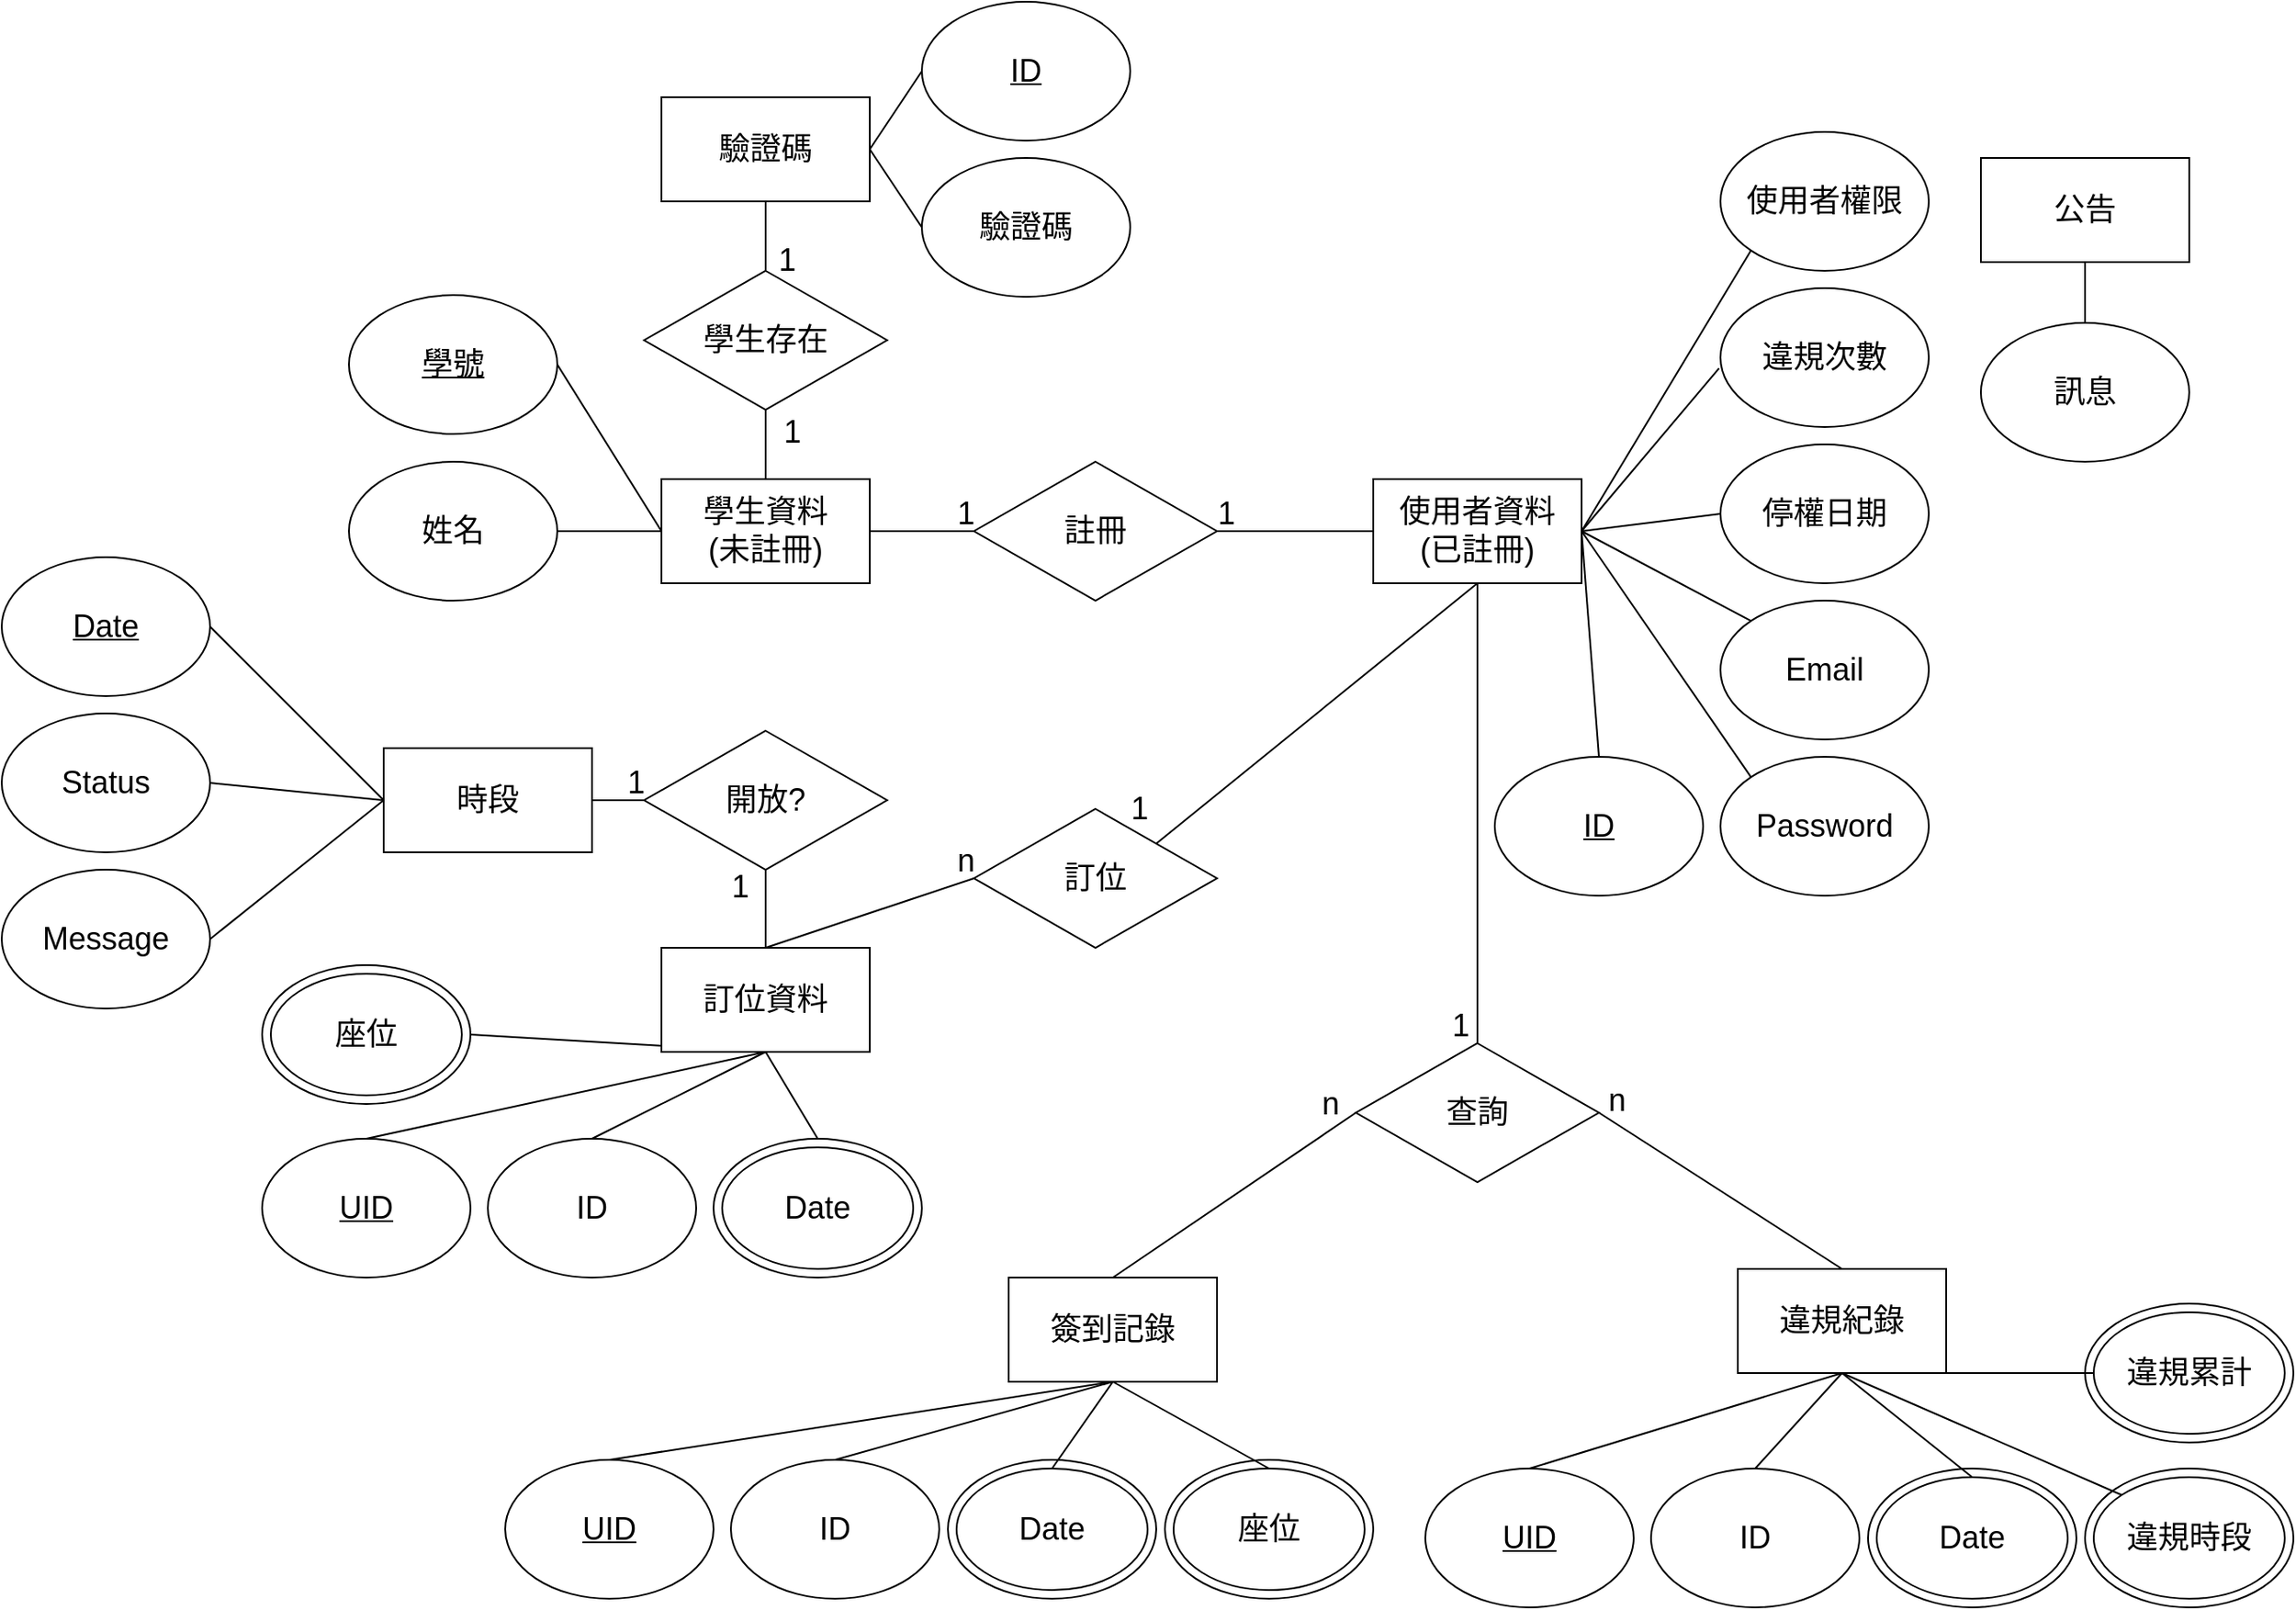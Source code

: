 <mxfile version="20.4.0" type="github">
  <diagram id="5ADNRIrwKo4BUk_Wc0mp" name="第1頁">
    <mxGraphModel dx="3231" dy="1077" grid="1" gridSize="10" guides="1" tooltips="1" connect="1" arrows="1" fold="1" page="1" pageScale="1" pageWidth="1200" pageHeight="1920" math="0" shadow="0">
      <root>
        <mxCell id="0" />
        <mxCell id="1" parent="0" />
        <mxCell id="M9pmbbjtFFn-RSWCnqM8-48" value="" style="endArrow=none;html=1;rounded=0;fontSize=18;exitX=1;exitY=0.5;exitDx=0;exitDy=0;entryX=0.5;entryY=1;entryDx=0;entryDy=0;" edge="1" parent="1" source="M9pmbbjtFFn-RSWCnqM8-46" target="M9pmbbjtFFn-RSWCnqM8-32">
          <mxGeometry width="50" height="50" relative="1" as="geometry">
            <mxPoint x="240" y="605" as="sourcePoint" />
            <mxPoint x="340" y="615" as="targetPoint" />
          </mxGeometry>
        </mxCell>
        <mxCell id="M9pmbbjtFFn-RSWCnqM8-24" value="" style="endArrow=none;html=1;rounded=0;fontSize=18;exitX=0.5;exitY=0;exitDx=0;exitDy=0;entryX=1;entryY=0.5;entryDx=0;entryDy=0;" edge="1" parent="1" source="M9pmbbjtFFn-RSWCnqM8-16" target="M9pmbbjtFFn-RSWCnqM8-10">
          <mxGeometry width="50" height="50" relative="1" as="geometry">
            <mxPoint x="730" y="393.82" as="sourcePoint" />
            <mxPoint x="820" y="393.82" as="targetPoint" />
          </mxGeometry>
        </mxCell>
        <mxCell id="M9pmbbjtFFn-RSWCnqM8-1" value="&lt;font style=&quot;font-size: 18px;&quot;&gt;學生資料&lt;br&gt;(未註冊)&lt;br&gt;&lt;/font&gt;" style="rounded=0;whiteSpace=wrap;html=1;" vertex="1" parent="1">
          <mxGeometry x="280" y="285" width="120" height="60" as="geometry" />
        </mxCell>
        <mxCell id="M9pmbbjtFFn-RSWCnqM8-3" value="&lt;u&gt;學號&lt;/u&gt;" style="ellipse;whiteSpace=wrap;html=1;fontSize=18;" vertex="1" parent="1">
          <mxGeometry x="100" y="179" width="120" height="80" as="geometry" />
        </mxCell>
        <mxCell id="M9pmbbjtFFn-RSWCnqM8-6" value="" style="endArrow=none;html=1;rounded=0;fontSize=18;entryX=0;entryY=0.5;entryDx=0;entryDy=0;exitX=1;exitY=0.5;exitDx=0;exitDy=0;" edge="1" parent="1" source="M9pmbbjtFFn-RSWCnqM8-3" target="M9pmbbjtFFn-RSWCnqM8-1">
          <mxGeometry width="50" height="50" relative="1" as="geometry">
            <mxPoint x="560" y="495" as="sourcePoint" />
            <mxPoint x="610" y="445" as="targetPoint" />
          </mxGeometry>
        </mxCell>
        <mxCell id="M9pmbbjtFFn-RSWCnqM8-7" value="姓名" style="ellipse;whiteSpace=wrap;html=1;fontSize=18;" vertex="1" parent="1">
          <mxGeometry x="100" y="275" width="120" height="80" as="geometry" />
        </mxCell>
        <mxCell id="M9pmbbjtFFn-RSWCnqM8-8" value="" style="endArrow=none;html=1;rounded=0;fontSize=18;entryX=0;entryY=0.5;entryDx=0;entryDy=0;exitX=1;exitY=0.5;exitDx=0;exitDy=0;" edge="1" parent="1" source="M9pmbbjtFFn-RSWCnqM8-7" target="M9pmbbjtFFn-RSWCnqM8-1">
          <mxGeometry width="50" height="50" relative="1" as="geometry">
            <mxPoint x="280" y="405" as="sourcePoint" />
            <mxPoint x="350" y="355" as="targetPoint" />
          </mxGeometry>
        </mxCell>
        <mxCell id="M9pmbbjtFFn-RSWCnqM8-9" value="註冊" style="rhombus;whiteSpace=wrap;html=1;fontSize=18;" vertex="1" parent="1">
          <mxGeometry x="460" y="275" width="140" height="80" as="geometry" />
        </mxCell>
        <mxCell id="M9pmbbjtFFn-RSWCnqM8-10" value="使用者資料&lt;br&gt;(已註冊)" style="rounded=0;whiteSpace=wrap;html=1;fontSize=18;" vertex="1" parent="1">
          <mxGeometry x="690" y="285" width="120" height="60" as="geometry" />
        </mxCell>
        <mxCell id="M9pmbbjtFFn-RSWCnqM8-11" value="" style="endArrow=none;html=1;rounded=0;fontSize=18;entryX=0;entryY=0.5;entryDx=0;entryDy=0;exitX=1;exitY=0.5;exitDx=0;exitDy=0;" edge="1" parent="1" source="M9pmbbjtFFn-RSWCnqM8-1" target="M9pmbbjtFFn-RSWCnqM8-9">
          <mxGeometry width="50" height="50" relative="1" as="geometry">
            <mxPoint x="600" y="535" as="sourcePoint" />
            <mxPoint x="650" y="485" as="targetPoint" />
          </mxGeometry>
        </mxCell>
        <mxCell id="M9pmbbjtFFn-RSWCnqM8-12" value="" style="endArrow=none;html=1;rounded=0;fontSize=18;exitX=1;exitY=0.5;exitDx=0;exitDy=0;" edge="1" parent="1" source="M9pmbbjtFFn-RSWCnqM8-9">
          <mxGeometry width="50" height="50" relative="1" as="geometry">
            <mxPoint x="630" y="375" as="sourcePoint" />
            <mxPoint x="690" y="315" as="targetPoint" />
          </mxGeometry>
        </mxCell>
        <mxCell id="M9pmbbjtFFn-RSWCnqM8-13" value="1" style="text;html=1;align=center;verticalAlign=middle;resizable=0;points=[];autosize=1;strokeColor=none;fillColor=none;fontSize=18;" vertex="1" parent="1">
          <mxGeometry x="440" y="285" width="30" height="40" as="geometry" />
        </mxCell>
        <mxCell id="M9pmbbjtFFn-RSWCnqM8-14" value="1" style="text;html=1;align=center;verticalAlign=middle;resizable=0;points=[];autosize=1;strokeColor=none;fillColor=none;fontSize=18;" vertex="1" parent="1">
          <mxGeometry x="590" y="285" width="30" height="40" as="geometry" />
        </mxCell>
        <mxCell id="M9pmbbjtFFn-RSWCnqM8-15" value="停權日期" style="ellipse;whiteSpace=wrap;html=1;fontSize=18;" vertex="1" parent="1">
          <mxGeometry x="890" y="265" width="120" height="80" as="geometry" />
        </mxCell>
        <mxCell id="M9pmbbjtFFn-RSWCnqM8-16" value="&lt;u&gt;ID&lt;/u&gt;" style="ellipse;whiteSpace=wrap;html=1;fontSize=18;" vertex="1" parent="1">
          <mxGeometry x="760" y="445" width="120" height="80" as="geometry" />
        </mxCell>
        <mxCell id="M9pmbbjtFFn-RSWCnqM8-17" value="Password" style="ellipse;whiteSpace=wrap;html=1;fontSize=18;" vertex="1" parent="1">
          <mxGeometry x="890" y="445" width="120" height="80" as="geometry" />
        </mxCell>
        <mxCell id="M9pmbbjtFFn-RSWCnqM8-21" value="違規次數" style="ellipse;whiteSpace=wrap;html=1;fontSize=18;" vertex="1" parent="1">
          <mxGeometry x="890" y="175" width="120" height="80" as="geometry" />
        </mxCell>
        <mxCell id="M9pmbbjtFFn-RSWCnqM8-23" value="使用者權限" style="ellipse;whiteSpace=wrap;html=1;fontSize=18;" vertex="1" parent="1">
          <mxGeometry x="890" y="85" width="120" height="80" as="geometry" />
        </mxCell>
        <mxCell id="M9pmbbjtFFn-RSWCnqM8-25" value="" style="endArrow=none;html=1;rounded=0;fontSize=18;exitX=0;exitY=0;exitDx=0;exitDy=0;entryX=1;entryY=0.5;entryDx=0;entryDy=0;" edge="1" parent="1" source="M9pmbbjtFFn-RSWCnqM8-17" target="M9pmbbjtFFn-RSWCnqM8-10">
          <mxGeometry width="50" height="50" relative="1" as="geometry">
            <mxPoint x="820" y="425" as="sourcePoint" />
            <mxPoint x="820" y="325" as="targetPoint" />
          </mxGeometry>
        </mxCell>
        <mxCell id="M9pmbbjtFFn-RSWCnqM8-26" value="" style="endArrow=none;html=1;rounded=0;fontSize=18;exitX=0;exitY=0.5;exitDx=0;exitDy=0;entryX=1;entryY=0.5;entryDx=0;entryDy=0;" edge="1" parent="1" source="M9pmbbjtFFn-RSWCnqM8-15" target="M9pmbbjtFFn-RSWCnqM8-10">
          <mxGeometry width="50" height="50" relative="1" as="geometry">
            <mxPoint x="900.0" y="465" as="sourcePoint" />
            <mxPoint x="830" y="315" as="targetPoint" />
          </mxGeometry>
        </mxCell>
        <mxCell id="M9pmbbjtFFn-RSWCnqM8-27" value="" style="endArrow=none;html=1;rounded=0;fontSize=18;exitX=-0.007;exitY=0.577;exitDx=0;exitDy=0;exitPerimeter=0;" edge="1" parent="1" source="M9pmbbjtFFn-RSWCnqM8-21">
          <mxGeometry width="50" height="50" relative="1" as="geometry">
            <mxPoint x="900" y="375" as="sourcePoint" />
            <mxPoint x="810" y="315" as="targetPoint" />
          </mxGeometry>
        </mxCell>
        <mxCell id="M9pmbbjtFFn-RSWCnqM8-28" value="" style="endArrow=none;html=1;rounded=0;fontSize=18;exitX=0;exitY=1;exitDx=0;exitDy=0;entryX=1;entryY=0.5;entryDx=0;entryDy=0;" edge="1" parent="1" source="M9pmbbjtFFn-RSWCnqM8-23" target="M9pmbbjtFFn-RSWCnqM8-10">
          <mxGeometry width="50" height="50" relative="1" as="geometry">
            <mxPoint x="899.16" y="291.16" as="sourcePoint" />
            <mxPoint x="820" y="325" as="targetPoint" />
          </mxGeometry>
        </mxCell>
        <mxCell id="M9pmbbjtFFn-RSWCnqM8-30" value="Email" style="ellipse;whiteSpace=wrap;html=1;fontSize=18;" vertex="1" parent="1">
          <mxGeometry x="890" y="355" width="120" height="80" as="geometry" />
        </mxCell>
        <mxCell id="M9pmbbjtFFn-RSWCnqM8-31" value="" style="endArrow=none;html=1;rounded=0;fontSize=18;exitX=0;exitY=0;exitDx=0;exitDy=0;entryX=1;entryY=0.5;entryDx=0;entryDy=0;" edge="1" parent="1" source="M9pmbbjtFFn-RSWCnqM8-30" target="M9pmbbjtFFn-RSWCnqM8-10">
          <mxGeometry width="50" height="50" relative="1" as="geometry">
            <mxPoint x="900" y="375" as="sourcePoint" />
            <mxPoint x="820" y="325" as="targetPoint" />
          </mxGeometry>
        </mxCell>
        <mxCell id="M9pmbbjtFFn-RSWCnqM8-32" value="&lt;font style=&quot;font-size: 18px;&quot;&gt;訂位資料&lt;br&gt;&lt;/font&gt;" style="rounded=0;whiteSpace=wrap;html=1;" vertex="1" parent="1">
          <mxGeometry x="280" y="555" width="120" height="60" as="geometry" />
        </mxCell>
        <mxCell id="M9pmbbjtFFn-RSWCnqM8-33" value="&lt;u&gt;UID&lt;br&gt;&lt;/u&gt;" style="ellipse;whiteSpace=wrap;html=1;fontSize=18;" vertex="1" parent="1">
          <mxGeometry x="50" y="665" width="120" height="80" as="geometry" />
        </mxCell>
        <mxCell id="M9pmbbjtFFn-RSWCnqM8-34" value="" style="endArrow=none;html=1;rounded=0;fontSize=18;entryX=0.5;entryY=1;entryDx=0;entryDy=0;exitX=0.5;exitY=0;exitDx=0;exitDy=0;" edge="1" parent="1" source="M9pmbbjtFFn-RSWCnqM8-33" target="M9pmbbjtFFn-RSWCnqM8-32">
          <mxGeometry width="50" height="50" relative="1" as="geometry">
            <mxPoint x="250" y="705" as="sourcePoint" />
            <mxPoint x="320" y="655" as="targetPoint" />
          </mxGeometry>
        </mxCell>
        <mxCell id="M9pmbbjtFFn-RSWCnqM8-35" value="訂位" style="rhombus;whiteSpace=wrap;html=1;fontSize=18;" vertex="1" parent="1">
          <mxGeometry x="460" y="475" width="140" height="80" as="geometry" />
        </mxCell>
        <mxCell id="M9pmbbjtFFn-RSWCnqM8-36" value="ID" style="ellipse;whiteSpace=wrap;html=1;fontSize=18;" vertex="1" parent="1">
          <mxGeometry x="180" y="665" width="120" height="80" as="geometry" />
        </mxCell>
        <mxCell id="M9pmbbjtFFn-RSWCnqM8-37" value="" style="endArrow=none;html=1;rounded=0;fontSize=18;entryX=0.5;entryY=1;entryDx=0;entryDy=0;exitX=0.5;exitY=0;exitDx=0;exitDy=0;" edge="1" parent="1" source="M9pmbbjtFFn-RSWCnqM8-36" target="M9pmbbjtFFn-RSWCnqM8-32">
          <mxGeometry width="50" height="50" relative="1" as="geometry">
            <mxPoint x="260" y="685" as="sourcePoint" />
            <mxPoint x="350" y="625" as="targetPoint" />
          </mxGeometry>
        </mxCell>
        <mxCell id="M9pmbbjtFFn-RSWCnqM8-38" value="" style="endArrow=none;html=1;rounded=0;fontSize=18;entryX=0.5;entryY=1;entryDx=0;entryDy=0;exitX=1;exitY=0;exitDx=0;exitDy=0;" edge="1" parent="1" source="M9pmbbjtFFn-RSWCnqM8-35" target="M9pmbbjtFFn-RSWCnqM8-10">
          <mxGeometry width="50" height="50" relative="1" as="geometry">
            <mxPoint x="680" y="525" as="sourcePoint" />
            <mxPoint x="700" y="325" as="targetPoint" />
          </mxGeometry>
        </mxCell>
        <mxCell id="M9pmbbjtFFn-RSWCnqM8-39" value="" style="endArrow=none;html=1;rounded=0;fontSize=18;exitX=0.5;exitY=0;exitDx=0;exitDy=0;entryX=0;entryY=0.5;entryDx=0;entryDy=0;" edge="1" parent="1" source="M9pmbbjtFFn-RSWCnqM8-32" target="M9pmbbjtFFn-RSWCnqM8-35">
          <mxGeometry width="50" height="50" relative="1" as="geometry">
            <mxPoint x="540" y="485" as="sourcePoint" />
            <mxPoint x="700" y="355" as="targetPoint" />
          </mxGeometry>
        </mxCell>
        <mxCell id="M9pmbbjtFFn-RSWCnqM8-40" value="1" style="text;html=1;align=center;verticalAlign=middle;resizable=0;points=[];autosize=1;strokeColor=none;fillColor=none;fontSize=18;" vertex="1" parent="1">
          <mxGeometry x="540" y="455" width="30" height="40" as="geometry" />
        </mxCell>
        <mxCell id="M9pmbbjtFFn-RSWCnqM8-41" value="n" style="text;html=1;align=center;verticalAlign=middle;resizable=0;points=[];autosize=1;strokeColor=none;fillColor=none;fontSize=18;" vertex="1" parent="1">
          <mxGeometry x="440" y="485" width="30" height="40" as="geometry" />
        </mxCell>
        <mxCell id="M9pmbbjtFFn-RSWCnqM8-44" value="Date" style="ellipse;whiteSpace=wrap;html=1;fontSize=18;" vertex="1" parent="1">
          <mxGeometry x="310" y="665" width="120" height="80" as="geometry" />
        </mxCell>
        <mxCell id="M9pmbbjtFFn-RSWCnqM8-45" value="" style="endArrow=none;html=1;rounded=0;fontSize=18;entryX=0.5;entryY=1;entryDx=0;entryDy=0;exitX=0.5;exitY=0;exitDx=0;exitDy=0;" edge="1" parent="1" source="M9pmbbjtFFn-RSWCnqM8-44" target="M9pmbbjtFFn-RSWCnqM8-32">
          <mxGeometry width="50" height="50" relative="1" as="geometry">
            <mxPoint x="330" y="675" as="sourcePoint" />
            <mxPoint x="350" y="625" as="targetPoint" />
          </mxGeometry>
        </mxCell>
        <mxCell id="M9pmbbjtFFn-RSWCnqM8-46" value="座位" style="ellipse;whiteSpace=wrap;html=1;fontSize=18;" vertex="1" parent="1">
          <mxGeometry x="50" y="565" width="120" height="80" as="geometry" />
        </mxCell>
        <mxCell id="M9pmbbjtFFn-RSWCnqM8-49" value="" style="ellipse;whiteSpace=wrap;html=1;fontSize=18;fillColor=none;" vertex="1" parent="1">
          <mxGeometry x="55" y="570" width="110" height="70" as="geometry" />
        </mxCell>
        <mxCell id="M9pmbbjtFFn-RSWCnqM8-50" value="" style="ellipse;whiteSpace=wrap;html=1;fontSize=18;fillColor=none;" vertex="1" parent="1">
          <mxGeometry x="315" y="670" width="110" height="70" as="geometry" />
        </mxCell>
        <mxCell id="M9pmbbjtFFn-RSWCnqM8-51" value="學生存在" style="rhombus;whiteSpace=wrap;html=1;fontSize=18;" vertex="1" parent="1">
          <mxGeometry x="270" y="165" width="140" height="80" as="geometry" />
        </mxCell>
        <mxCell id="M9pmbbjtFFn-RSWCnqM8-52" value="" style="endArrow=none;html=1;rounded=0;fontSize=18;entryX=0.5;entryY=1;entryDx=0;entryDy=0;exitX=0.5;exitY=0;exitDx=0;exitDy=0;" edge="1" parent="1" source="M9pmbbjtFFn-RSWCnqM8-1" target="M9pmbbjtFFn-RSWCnqM8-51">
          <mxGeometry width="50" height="50" relative="1" as="geometry">
            <mxPoint x="320.0" y="255" as="sourcePoint" />
            <mxPoint x="380.0" y="255" as="targetPoint" />
          </mxGeometry>
        </mxCell>
        <mxCell id="M9pmbbjtFFn-RSWCnqM8-53" value="驗證碼" style="rounded=0;whiteSpace=wrap;html=1;fontSize=18;" vertex="1" parent="1">
          <mxGeometry x="280" y="65" width="120" height="60" as="geometry" />
        </mxCell>
        <mxCell id="M9pmbbjtFFn-RSWCnqM8-54" value="" style="endArrow=none;html=1;rounded=0;fontSize=18;entryX=0.5;entryY=1;entryDx=0;entryDy=0;" edge="1" parent="1" source="M9pmbbjtFFn-RSWCnqM8-51" target="M9pmbbjtFFn-RSWCnqM8-53">
          <mxGeometry width="50" height="50" relative="1" as="geometry">
            <mxPoint x="410.0" y="325" as="sourcePoint" />
            <mxPoint x="470.0" y="325" as="targetPoint" />
          </mxGeometry>
        </mxCell>
        <mxCell id="M9pmbbjtFFn-RSWCnqM8-55" value="1" style="text;html=1;align=center;verticalAlign=middle;resizable=0;points=[];autosize=1;strokeColor=none;fillColor=none;fontSize=18;" vertex="1" parent="1">
          <mxGeometry x="340" y="238" width="30" height="40" as="geometry" />
        </mxCell>
        <mxCell id="M9pmbbjtFFn-RSWCnqM8-56" value="1" style="text;html=1;align=center;verticalAlign=middle;resizable=0;points=[];autosize=1;strokeColor=none;fillColor=none;fontSize=18;" vertex="1" parent="1">
          <mxGeometry x="337" y="139" width="30" height="40" as="geometry" />
        </mxCell>
        <mxCell id="M9pmbbjtFFn-RSWCnqM8-57" value="&lt;u&gt;ID&lt;/u&gt;" style="ellipse;whiteSpace=wrap;html=1;fontSize=18;" vertex="1" parent="1">
          <mxGeometry x="430" y="10" width="120" height="80" as="geometry" />
        </mxCell>
        <mxCell id="M9pmbbjtFFn-RSWCnqM8-58" value="驗證碼" style="ellipse;whiteSpace=wrap;html=1;fontSize=18;" vertex="1" parent="1">
          <mxGeometry x="430" y="100" width="120" height="80" as="geometry" />
        </mxCell>
        <mxCell id="M9pmbbjtFFn-RSWCnqM8-59" value="" style="endArrow=none;html=1;rounded=0;fontSize=18;exitX=1;exitY=0.5;exitDx=0;exitDy=0;entryX=0;entryY=0.5;entryDx=0;entryDy=0;" edge="1" parent="1" source="M9pmbbjtFFn-RSWCnqM8-53" target="M9pmbbjtFFn-RSWCnqM8-57">
          <mxGeometry width="50" height="50" relative="1" as="geometry">
            <mxPoint x="610.0" y="325" as="sourcePoint" />
            <mxPoint x="700.0" y="325" as="targetPoint" />
          </mxGeometry>
        </mxCell>
        <mxCell id="M9pmbbjtFFn-RSWCnqM8-61" value="" style="endArrow=none;html=1;rounded=0;fontSize=18;exitX=1;exitY=0.5;exitDx=0;exitDy=0;entryX=0;entryY=0.5;entryDx=0;entryDy=0;" edge="1" parent="1" source="M9pmbbjtFFn-RSWCnqM8-53" target="M9pmbbjtFFn-RSWCnqM8-58">
          <mxGeometry width="50" height="50" relative="1" as="geometry">
            <mxPoint x="410.0" y="105" as="sourcePoint" />
            <mxPoint x="440.0" y="45" as="targetPoint" />
          </mxGeometry>
        </mxCell>
        <mxCell id="M9pmbbjtFFn-RSWCnqM8-63" value="查詢" style="rhombus;whiteSpace=wrap;html=1;fontSize=18;" vertex="1" parent="1">
          <mxGeometry x="680" y="610" width="140" height="80" as="geometry" />
        </mxCell>
        <mxCell id="M9pmbbjtFFn-RSWCnqM8-64" value="" style="endArrow=none;html=1;rounded=0;fontSize=18;entryX=0.5;entryY=1;entryDx=0;entryDy=0;exitX=0.5;exitY=0;exitDx=0;exitDy=0;" edge="1" parent="1" source="M9pmbbjtFFn-RSWCnqM8-63" target="M9pmbbjtFFn-RSWCnqM8-10">
          <mxGeometry width="50" height="50" relative="1" as="geometry">
            <mxPoint x="575" y="505" as="sourcePoint" />
            <mxPoint x="700" y="355.0" as="targetPoint" />
          </mxGeometry>
        </mxCell>
        <mxCell id="M9pmbbjtFFn-RSWCnqM8-65" value="1" style="text;html=1;align=center;verticalAlign=middle;resizable=0;points=[];autosize=1;strokeColor=none;fillColor=none;fontSize=18;" vertex="1" parent="1">
          <mxGeometry x="725" y="580" width="30" height="40" as="geometry" />
        </mxCell>
        <mxCell id="M9pmbbjtFFn-RSWCnqM8-66" value="&lt;font style=&quot;font-size: 18px;&quot;&gt;簽到記錄&lt;br&gt;&lt;/font&gt;" style="rounded=0;whiteSpace=wrap;html=1;" vertex="1" parent="1">
          <mxGeometry x="480" y="745" width="120" height="60" as="geometry" />
        </mxCell>
        <mxCell id="M9pmbbjtFFn-RSWCnqM8-67" value="" style="endArrow=none;html=1;rounded=0;fontSize=18;entryX=0;entryY=0.5;entryDx=0;entryDy=0;exitX=0.5;exitY=0;exitDx=0;exitDy=0;" edge="1" parent="1" source="M9pmbbjtFFn-RSWCnqM8-66" target="M9pmbbjtFFn-RSWCnqM8-63">
          <mxGeometry width="50" height="50" relative="1" as="geometry">
            <mxPoint x="575" y="505" as="sourcePoint" />
            <mxPoint x="760.0" y="355.0" as="targetPoint" />
          </mxGeometry>
        </mxCell>
        <mxCell id="M9pmbbjtFFn-RSWCnqM8-68" value="n" style="text;html=1;align=center;verticalAlign=middle;resizable=0;points=[];autosize=1;strokeColor=none;fillColor=none;fontSize=18;" vertex="1" parent="1">
          <mxGeometry x="650" y="625" width="30" height="40" as="geometry" />
        </mxCell>
        <mxCell id="M9pmbbjtFFn-RSWCnqM8-69" value="&lt;u&gt;UID&lt;/u&gt;" style="ellipse;whiteSpace=wrap;html=1;fontSize=18;" vertex="1" parent="1">
          <mxGeometry x="190" y="850" width="120" height="80" as="geometry" />
        </mxCell>
        <mxCell id="M9pmbbjtFFn-RSWCnqM8-70" value="" style="endArrow=none;html=1;rounded=0;fontSize=18;entryX=0.5;entryY=1;entryDx=0;entryDy=0;exitX=0.5;exitY=0;exitDx=0;exitDy=0;" edge="1" parent="1" source="M9pmbbjtFFn-RSWCnqM8-69" target="M9pmbbjtFFn-RSWCnqM8-66">
          <mxGeometry width="50" height="50" relative="1" as="geometry">
            <mxPoint x="490" y="770" as="sourcePoint" />
            <mxPoint x="480" y="820" as="targetPoint" />
          </mxGeometry>
        </mxCell>
        <mxCell id="M9pmbbjtFFn-RSWCnqM8-71" value="ID" style="ellipse;whiteSpace=wrap;html=1;fontSize=18;" vertex="1" parent="1">
          <mxGeometry x="320" y="850" width="120" height="80" as="geometry" />
        </mxCell>
        <mxCell id="M9pmbbjtFFn-RSWCnqM8-72" value="" style="endArrow=none;html=1;rounded=0;fontSize=18;exitX=0.5;exitY=0;exitDx=0;exitDy=0;entryX=0.5;entryY=1;entryDx=0;entryDy=0;" edge="1" parent="1" source="M9pmbbjtFFn-RSWCnqM8-71" target="M9pmbbjtFFn-RSWCnqM8-66">
          <mxGeometry width="50" height="50" relative="1" as="geometry">
            <mxPoint x="347" y="865" as="sourcePoint" />
            <mxPoint x="480" y="820" as="targetPoint" />
          </mxGeometry>
        </mxCell>
        <mxCell id="M9pmbbjtFFn-RSWCnqM8-74" value="Date" style="ellipse;whiteSpace=wrap;html=1;fontSize=18;" vertex="1" parent="1">
          <mxGeometry x="445" y="850" width="120" height="80" as="geometry" />
        </mxCell>
        <mxCell id="M9pmbbjtFFn-RSWCnqM8-75" value="" style="ellipse;whiteSpace=wrap;html=1;fontSize=18;fillColor=none;" vertex="1" parent="1">
          <mxGeometry x="450" y="855" width="110" height="70" as="geometry" />
        </mxCell>
        <mxCell id="M9pmbbjtFFn-RSWCnqM8-76" value="座位" style="ellipse;whiteSpace=wrap;html=1;fontSize=18;" vertex="1" parent="1">
          <mxGeometry x="570" y="850" width="120" height="80" as="geometry" />
        </mxCell>
        <mxCell id="M9pmbbjtFFn-RSWCnqM8-77" value="" style="ellipse;whiteSpace=wrap;html=1;fontSize=18;fillColor=none;" vertex="1" parent="1">
          <mxGeometry x="575" y="855" width="110" height="70" as="geometry" />
        </mxCell>
        <mxCell id="M9pmbbjtFFn-RSWCnqM8-78" value="" style="endArrow=none;html=1;rounded=0;fontSize=18;entryX=0.5;entryY=0;entryDx=0;entryDy=0;exitX=0.5;exitY=1;exitDx=0;exitDy=0;" edge="1" parent="1" source="M9pmbbjtFFn-RSWCnqM8-66" target="M9pmbbjtFFn-RSWCnqM8-75">
          <mxGeometry width="50" height="50" relative="1" as="geometry">
            <mxPoint x="480" y="820" as="sourcePoint" />
            <mxPoint x="490" y="830" as="targetPoint" />
          </mxGeometry>
        </mxCell>
        <mxCell id="M9pmbbjtFFn-RSWCnqM8-79" value="" style="endArrow=none;html=1;rounded=0;fontSize=18;entryX=0.5;entryY=0;entryDx=0;entryDy=0;exitX=0.5;exitY=1;exitDx=0;exitDy=0;" edge="1" parent="1" source="M9pmbbjtFFn-RSWCnqM8-66" target="M9pmbbjtFFn-RSWCnqM8-77">
          <mxGeometry width="50" height="50" relative="1" as="geometry">
            <mxPoint x="480" y="820" as="sourcePoint" />
            <mxPoint x="615" y="870" as="targetPoint" />
          </mxGeometry>
        </mxCell>
        <mxCell id="M9pmbbjtFFn-RSWCnqM8-80" value="&lt;font style=&quot;font-size: 18px;&quot;&gt;違規紀錄&lt;br&gt;&lt;/font&gt;" style="rounded=0;whiteSpace=wrap;html=1;" vertex="1" parent="1">
          <mxGeometry x="900" y="740" width="120" height="60" as="geometry" />
        </mxCell>
        <mxCell id="M9pmbbjtFFn-RSWCnqM8-81" value="開放?" style="rhombus;whiteSpace=wrap;html=1;fontSize=18;" vertex="1" parent="1">
          <mxGeometry x="270" y="430" width="140" height="80" as="geometry" />
        </mxCell>
        <mxCell id="M9pmbbjtFFn-RSWCnqM8-82" value="" style="endArrow=none;html=1;rounded=0;fontSize=18;exitX=0.5;exitY=0;exitDx=0;exitDy=0;entryX=0.5;entryY=1;entryDx=0;entryDy=0;" edge="1" parent="1" source="M9pmbbjtFFn-RSWCnqM8-32" target="M9pmbbjtFFn-RSWCnqM8-81">
          <mxGeometry width="50" height="50" relative="1" as="geometry">
            <mxPoint x="350" y="565" as="sourcePoint" />
            <mxPoint x="470" y="525" as="targetPoint" />
          </mxGeometry>
        </mxCell>
        <mxCell id="M9pmbbjtFFn-RSWCnqM8-83" value="&lt;font style=&quot;font-size: 18px;&quot;&gt;時段&lt;br&gt;&lt;/font&gt;" style="rounded=0;whiteSpace=wrap;html=1;" vertex="1" parent="1">
          <mxGeometry x="120" y="440" width="120" height="60" as="geometry" />
        </mxCell>
        <mxCell id="M9pmbbjtFFn-RSWCnqM8-84" value="" style="endArrow=none;html=1;rounded=0;fontSize=18;exitX=1;exitY=0.5;exitDx=0;exitDy=0;entryX=0;entryY=0.5;entryDx=0;entryDy=0;" edge="1" parent="1" source="M9pmbbjtFFn-RSWCnqM8-83" target="M9pmbbjtFFn-RSWCnqM8-81">
          <mxGeometry width="50" height="50" relative="1" as="geometry">
            <mxPoint x="350" y="565" as="sourcePoint" />
            <mxPoint x="470" y="525" as="targetPoint" />
          </mxGeometry>
        </mxCell>
        <mxCell id="M9pmbbjtFFn-RSWCnqM8-85" value="1" style="text;html=1;align=center;verticalAlign=middle;resizable=0;points=[];autosize=1;strokeColor=none;fillColor=none;fontSize=18;" vertex="1" parent="1">
          <mxGeometry x="310" y="500" width="30" height="40" as="geometry" />
        </mxCell>
        <mxCell id="M9pmbbjtFFn-RSWCnqM8-86" value="1" style="text;html=1;align=center;verticalAlign=middle;resizable=0;points=[];autosize=1;strokeColor=none;fillColor=none;fontSize=18;" vertex="1" parent="1">
          <mxGeometry x="250" y="440" width="30" height="40" as="geometry" />
        </mxCell>
        <mxCell id="M9pmbbjtFFn-RSWCnqM8-88" value="&lt;u&gt;Date&lt;/u&gt;" style="ellipse;whiteSpace=wrap;html=1;fontSize=18;" vertex="1" parent="1">
          <mxGeometry x="-100" y="330" width="120" height="80" as="geometry" />
        </mxCell>
        <mxCell id="M9pmbbjtFFn-RSWCnqM8-89" value="Status" style="ellipse;whiteSpace=wrap;html=1;fontSize=18;" vertex="1" parent="1">
          <mxGeometry x="-100" y="420" width="120" height="80" as="geometry" />
        </mxCell>
        <mxCell id="M9pmbbjtFFn-RSWCnqM8-90" value="Message" style="ellipse;whiteSpace=wrap;html=1;fontSize=18;" vertex="1" parent="1">
          <mxGeometry x="-100" y="510" width="120" height="80" as="geometry" />
        </mxCell>
        <mxCell id="M9pmbbjtFFn-RSWCnqM8-92" value="" style="endArrow=none;html=1;rounded=0;fontSize=18;exitX=1;exitY=0.5;exitDx=0;exitDy=0;entryX=0;entryY=0.5;entryDx=0;entryDy=0;" edge="1" parent="1" source="M9pmbbjtFFn-RSWCnqM8-90" target="M9pmbbjtFFn-RSWCnqM8-83">
          <mxGeometry width="50" height="50" relative="1" as="geometry">
            <mxPoint x="180.0" y="615" as="sourcePoint" />
            <mxPoint x="350.0" y="625" as="targetPoint" />
          </mxGeometry>
        </mxCell>
        <mxCell id="M9pmbbjtFFn-RSWCnqM8-93" value="" style="endArrow=none;html=1;rounded=0;fontSize=18;exitX=1;exitY=0.5;exitDx=0;exitDy=0;entryX=0;entryY=0.5;entryDx=0;entryDy=0;" edge="1" parent="1" source="M9pmbbjtFFn-RSWCnqM8-89" target="M9pmbbjtFFn-RSWCnqM8-83">
          <mxGeometry width="50" height="50" relative="1" as="geometry">
            <mxPoint x="80.0" y="515" as="sourcePoint" />
            <mxPoint x="130.0" y="480" as="targetPoint" />
          </mxGeometry>
        </mxCell>
        <mxCell id="M9pmbbjtFFn-RSWCnqM8-94" value="" style="endArrow=none;html=1;rounded=0;fontSize=18;exitX=1;exitY=0.5;exitDx=0;exitDy=0;" edge="1" parent="1" source="M9pmbbjtFFn-RSWCnqM8-88">
          <mxGeometry width="50" height="50" relative="1" as="geometry">
            <mxPoint x="80.0" y="425" as="sourcePoint" />
            <mxPoint x="120" y="470" as="targetPoint" />
          </mxGeometry>
        </mxCell>
        <mxCell id="M9pmbbjtFFn-RSWCnqM8-95" value="" style="endArrow=none;html=1;rounded=0;fontSize=18;entryX=1;entryY=0.5;entryDx=0;entryDy=0;exitX=0.5;exitY=0;exitDx=0;exitDy=0;" edge="1" parent="1" source="M9pmbbjtFFn-RSWCnqM8-80" target="M9pmbbjtFFn-RSWCnqM8-63">
          <mxGeometry width="50" height="50" relative="1" as="geometry">
            <mxPoint x="550.0" y="755" as="sourcePoint" />
            <mxPoint x="690.0" y="660" as="targetPoint" />
          </mxGeometry>
        </mxCell>
        <mxCell id="M9pmbbjtFFn-RSWCnqM8-96" value="n" style="text;html=1;align=center;verticalAlign=middle;resizable=0;points=[];autosize=1;strokeColor=none;fillColor=none;fontSize=18;" vertex="1" parent="1">
          <mxGeometry x="815" y="623" width="30" height="40" as="geometry" />
        </mxCell>
        <mxCell id="M9pmbbjtFFn-RSWCnqM8-97" value="&lt;u&gt;UID&lt;/u&gt;" style="ellipse;whiteSpace=wrap;html=1;fontSize=18;" vertex="1" parent="1">
          <mxGeometry x="720" y="855" width="120" height="80" as="geometry" />
        </mxCell>
        <mxCell id="M9pmbbjtFFn-RSWCnqM8-98" value="ID" style="ellipse;whiteSpace=wrap;html=1;fontSize=18;" vertex="1" parent="1">
          <mxGeometry x="850" y="855" width="120" height="80" as="geometry" />
        </mxCell>
        <mxCell id="M9pmbbjtFFn-RSWCnqM8-99" value="Date" style="ellipse;whiteSpace=wrap;html=1;fontSize=18;" vertex="1" parent="1">
          <mxGeometry x="975" y="855" width="120" height="80" as="geometry" />
        </mxCell>
        <mxCell id="M9pmbbjtFFn-RSWCnqM8-100" value="" style="ellipse;whiteSpace=wrap;html=1;fontSize=18;fillColor=none;" vertex="1" parent="1">
          <mxGeometry x="980" y="860" width="110" height="70" as="geometry" />
        </mxCell>
        <mxCell id="M9pmbbjtFFn-RSWCnqM8-101" value="違規時段" style="ellipse;whiteSpace=wrap;html=1;fontSize=18;" vertex="1" parent="1">
          <mxGeometry x="1100" y="855" width="120" height="80" as="geometry" />
        </mxCell>
        <mxCell id="M9pmbbjtFFn-RSWCnqM8-102" value="" style="ellipse;whiteSpace=wrap;html=1;fontSize=18;fillColor=none;" vertex="1" parent="1">
          <mxGeometry x="1105" y="860" width="110" height="70" as="geometry" />
        </mxCell>
        <mxCell id="M9pmbbjtFFn-RSWCnqM8-104" value="違規累計" style="ellipse;whiteSpace=wrap;html=1;fontSize=18;" vertex="1" parent="1">
          <mxGeometry x="1100" y="760" width="120" height="80" as="geometry" />
        </mxCell>
        <mxCell id="M9pmbbjtFFn-RSWCnqM8-105" value="" style="ellipse;whiteSpace=wrap;html=1;fontSize=18;fillColor=none;" vertex="1" parent="1">
          <mxGeometry x="1105" y="765" width="110" height="70" as="geometry" />
        </mxCell>
        <mxCell id="M9pmbbjtFFn-RSWCnqM8-106" value="" style="endArrow=none;html=1;rounded=0;fontSize=18;entryX=0.5;entryY=1;entryDx=0;entryDy=0;exitX=0;exitY=0.5;exitDx=0;exitDy=0;" edge="1" parent="1" source="M9pmbbjtFFn-RSWCnqM8-105" target="M9pmbbjtFFn-RSWCnqM8-80">
          <mxGeometry width="50" height="50" relative="1" as="geometry">
            <mxPoint x="970" y="750" as="sourcePoint" />
            <mxPoint x="830" y="660" as="targetPoint" />
          </mxGeometry>
        </mxCell>
        <mxCell id="M9pmbbjtFFn-RSWCnqM8-107" value="" style="endArrow=none;html=1;rounded=0;fontSize=18;entryX=0.5;entryY=1;entryDx=0;entryDy=0;exitX=0;exitY=0;exitDx=0;exitDy=0;" edge="1" parent="1" source="M9pmbbjtFFn-RSWCnqM8-102" target="M9pmbbjtFFn-RSWCnqM8-80">
          <mxGeometry width="50" height="50" relative="1" as="geometry">
            <mxPoint x="1115.0" y="810" as="sourcePoint" />
            <mxPoint x="970" y="810" as="targetPoint" />
          </mxGeometry>
        </mxCell>
        <mxCell id="M9pmbbjtFFn-RSWCnqM8-108" value="" style="endArrow=none;html=1;rounded=0;fontSize=18;exitX=0.5;exitY=0;exitDx=0;exitDy=0;entryX=0.5;entryY=1;entryDx=0;entryDy=0;" edge="1" parent="1" source="M9pmbbjtFFn-RSWCnqM8-100" target="M9pmbbjtFFn-RSWCnqM8-80">
          <mxGeometry width="50" height="50" relative="1" as="geometry">
            <mxPoint x="1130.928" y="880.367" as="sourcePoint" />
            <mxPoint x="930" y="840" as="targetPoint" />
          </mxGeometry>
        </mxCell>
        <mxCell id="M9pmbbjtFFn-RSWCnqM8-109" value="" style="endArrow=none;html=1;rounded=0;fontSize=18;exitX=0.5;exitY=0;exitDx=0;exitDy=0;entryX=0.5;entryY=1;entryDx=0;entryDy=0;" edge="1" parent="1" source="M9pmbbjtFFn-RSWCnqM8-98" target="M9pmbbjtFFn-RSWCnqM8-80">
          <mxGeometry width="50" height="50" relative="1" as="geometry">
            <mxPoint x="1045" y="870" as="sourcePoint" />
            <mxPoint x="970" y="810" as="targetPoint" />
          </mxGeometry>
        </mxCell>
        <mxCell id="M9pmbbjtFFn-RSWCnqM8-110" value="" style="endArrow=none;html=1;rounded=0;fontSize=18;exitX=0.5;exitY=0;exitDx=0;exitDy=0;entryX=0.5;entryY=1;entryDx=0;entryDy=0;" edge="1" parent="1" source="M9pmbbjtFFn-RSWCnqM8-97" target="M9pmbbjtFFn-RSWCnqM8-80">
          <mxGeometry width="50" height="50" relative="1" as="geometry">
            <mxPoint x="920" y="865" as="sourcePoint" />
            <mxPoint x="970" y="810" as="targetPoint" />
          </mxGeometry>
        </mxCell>
        <mxCell id="M9pmbbjtFFn-RSWCnqM8-111" value="公告" style="rounded=0;whiteSpace=wrap;html=1;fontSize=18;" vertex="1" parent="1">
          <mxGeometry x="1040" y="100" width="120" height="60" as="geometry" />
        </mxCell>
        <mxCell id="M9pmbbjtFFn-RSWCnqM8-112" value="訊息" style="ellipse;whiteSpace=wrap;html=1;fontSize=18;" vertex="1" parent="1">
          <mxGeometry x="1040" y="195" width="120" height="80" as="geometry" />
        </mxCell>
        <mxCell id="M9pmbbjtFFn-RSWCnqM8-113" value="" style="endArrow=none;html=1;rounded=0;fontSize=18;entryX=0.5;entryY=1;entryDx=0;entryDy=0;exitX=0.5;exitY=0;exitDx=0;exitDy=0;" edge="1" parent="1" source="M9pmbbjtFFn-RSWCnqM8-112" target="M9pmbbjtFFn-RSWCnqM8-111">
          <mxGeometry width="50" height="50" relative="1" as="geometry">
            <mxPoint x="1099.29" y="460" as="sourcePoint" />
            <mxPoint x="1099.29" y="195" as="targetPoint" />
          </mxGeometry>
        </mxCell>
      </root>
    </mxGraphModel>
  </diagram>
</mxfile>
